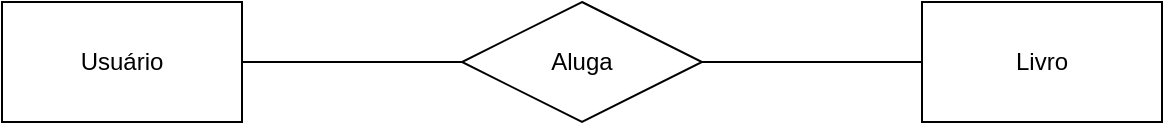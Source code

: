 <mxfile version="21.7.4" type="github">
  <diagram name="Página-1" id="HHZkWnQ3QFmK1URnwjJ-">
    <mxGraphModel dx="1434" dy="684" grid="1" gridSize="10" guides="1" tooltips="1" connect="1" arrows="1" fold="1" page="1" pageScale="1" pageWidth="827" pageHeight="1169" math="0" shadow="0">
      <root>
        <mxCell id="0" />
        <mxCell id="1" parent="0" />
        <mxCell id="uDRIb2TbiKP7ugC6pILz-1" value="Usuário" style="rounded=0;whiteSpace=wrap;html=1;" parent="1" vertex="1">
          <mxGeometry x="124" y="270" width="120" height="60" as="geometry" />
        </mxCell>
        <mxCell id="uDRIb2TbiKP7ugC6pILz-2" value="Aluga" style="shape=rhombus;perimeter=rhombusPerimeter;whiteSpace=wrap;html=1;align=center;" parent="1" vertex="1">
          <mxGeometry x="354" y="270" width="120" height="60" as="geometry" />
        </mxCell>
        <mxCell id="uDRIb2TbiKP7ugC6pILz-3" value="Livro" style="rounded=0;whiteSpace=wrap;html=1;" parent="1" vertex="1">
          <mxGeometry x="584" y="270" width="120" height="60" as="geometry" />
        </mxCell>
        <mxCell id="fJkEfCYjG3d2AQGqQygR-1" value="" style="endArrow=none;html=1;rounded=0;exitX=1;exitY=0.5;exitDx=0;exitDy=0;entryX=0;entryY=0.5;entryDx=0;entryDy=0;" edge="1" parent="1" source="uDRIb2TbiKP7ugC6pILz-1" target="uDRIb2TbiKP7ugC6pILz-2">
          <mxGeometry width="50" height="50" relative="1" as="geometry">
            <mxPoint x="390" y="380" as="sourcePoint" />
            <mxPoint x="440" y="330" as="targetPoint" />
          </mxGeometry>
        </mxCell>
        <mxCell id="fJkEfCYjG3d2AQGqQygR-2" value="" style="endArrow=none;html=1;rounded=0;entryX=0;entryY=0.5;entryDx=0;entryDy=0;exitX=1;exitY=0.5;exitDx=0;exitDy=0;" edge="1" parent="1" source="uDRIb2TbiKP7ugC6pILz-2" target="uDRIb2TbiKP7ugC6pILz-3">
          <mxGeometry width="50" height="50" relative="1" as="geometry">
            <mxPoint x="390" y="380" as="sourcePoint" />
            <mxPoint x="440" y="330" as="targetPoint" />
          </mxGeometry>
        </mxCell>
      </root>
    </mxGraphModel>
  </diagram>
</mxfile>
